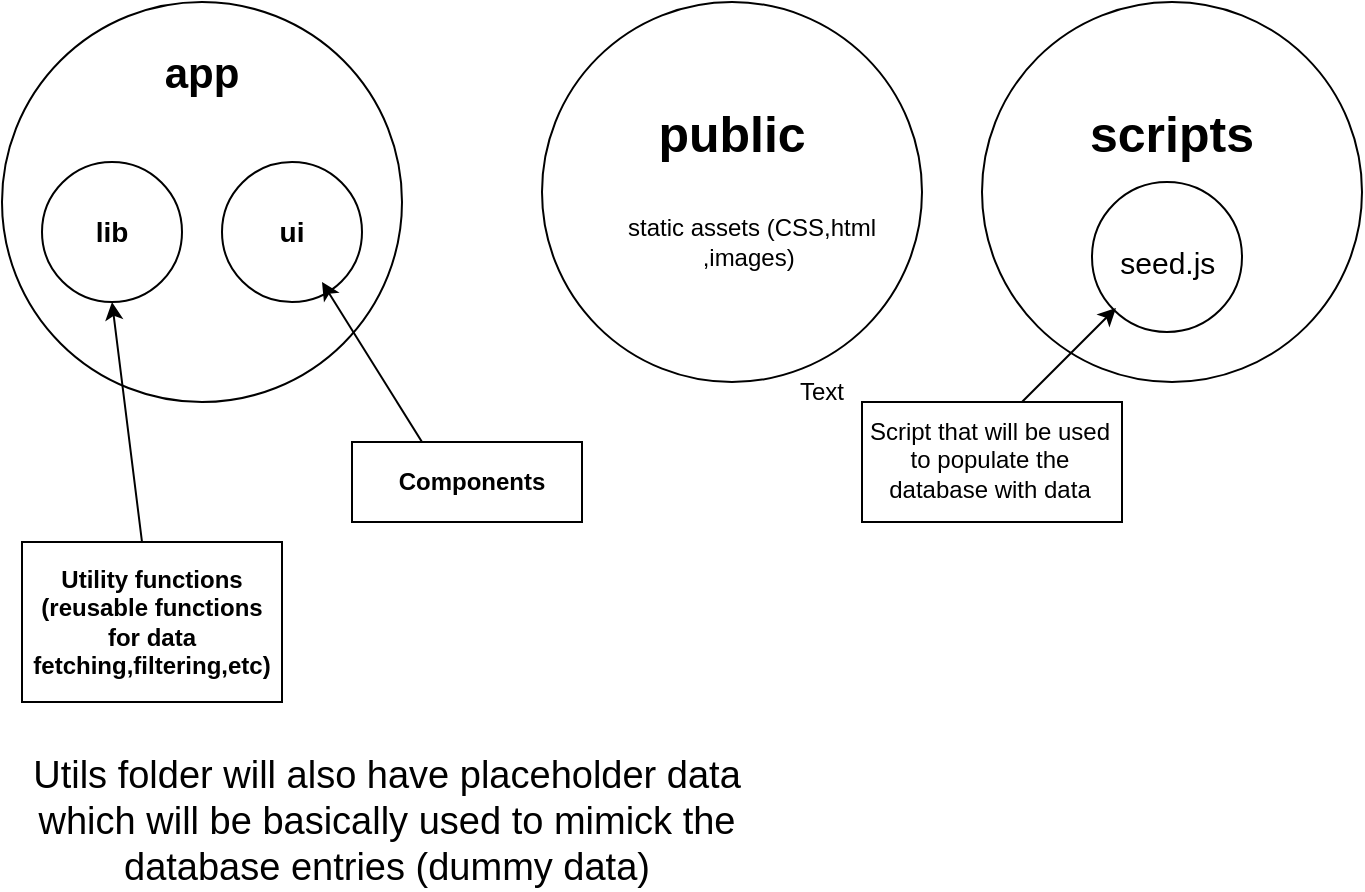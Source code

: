<mxfile version="22.1.17" type="github">
  <diagram name="Page-1" id="X2grL4AvARW4OYlTHDZM">
    <mxGraphModel dx="1009" dy="542" grid="1" gridSize="10" guides="1" tooltips="1" connect="1" arrows="1" fold="1" page="1" pageScale="1" pageWidth="850" pageHeight="1100" math="0" shadow="0">
      <root>
        <mxCell id="0" />
        <mxCell id="1" parent="0" />
        <mxCell id="ByRnFCVuW1R6GcT_QFQW-7" value="" style="ellipse;whiteSpace=wrap;html=1;aspect=fixed;" vertex="1" parent="1">
          <mxGeometry x="140" y="80" width="200" height="200" as="geometry" />
        </mxCell>
        <mxCell id="ByRnFCVuW1R6GcT_QFQW-8" value="&lt;b&gt;&lt;font style=&quot;font-size: 21px;&quot;&gt;app&lt;/font&gt;&lt;/b&gt;" style="text;html=1;strokeColor=none;fillColor=none;align=center;verticalAlign=middle;whiteSpace=wrap;rounded=0;" vertex="1" parent="1">
          <mxGeometry x="210" y="100" width="60" height="30" as="geometry" />
        </mxCell>
        <mxCell id="ByRnFCVuW1R6GcT_QFQW-9" value="&lt;b&gt;&lt;font style=&quot;font-size: 14px;&quot;&gt;lib&lt;/font&gt;&lt;/b&gt;" style="ellipse;whiteSpace=wrap;html=1;" vertex="1" parent="1">
          <mxGeometry x="160" y="160" width="70" height="70" as="geometry" />
        </mxCell>
        <mxCell id="ByRnFCVuW1R6GcT_QFQW-10" value="&lt;b&gt;&lt;font style=&quot;font-size: 14px;&quot;&gt;ui&lt;/font&gt;&lt;/b&gt;" style="ellipse;whiteSpace=wrap;html=1;" vertex="1" parent="1">
          <mxGeometry x="250" y="160" width="70" height="70" as="geometry" />
        </mxCell>
        <mxCell id="ByRnFCVuW1R6GcT_QFQW-11" value="" style="endArrow=classic;html=1;rounded=0;entryX=0.5;entryY=1;entryDx=0;entryDy=0;" edge="1" parent="1" target="ByRnFCVuW1R6GcT_QFQW-9">
          <mxGeometry width="50" height="50" relative="1" as="geometry">
            <mxPoint x="210" y="350" as="sourcePoint" />
            <mxPoint x="580" y="250" as="targetPoint" />
          </mxGeometry>
        </mxCell>
        <mxCell id="ByRnFCVuW1R6GcT_QFQW-13" value="" style="rounded=0;whiteSpace=wrap;html=1;" vertex="1" parent="1">
          <mxGeometry x="150" y="350" width="130" height="80" as="geometry" />
        </mxCell>
        <mxCell id="ByRnFCVuW1R6GcT_QFQW-12" value="&lt;b&gt;Utility functions (reusable functions for data fetching,filtering,etc)&lt;/b&gt;" style="text;html=1;strokeColor=none;fillColor=none;align=center;verticalAlign=middle;whiteSpace=wrap;rounded=0;" vertex="1" parent="1">
          <mxGeometry x="150" y="360" width="130" height="60" as="geometry" />
        </mxCell>
        <mxCell id="ByRnFCVuW1R6GcT_QFQW-15" value="" style="endArrow=classic;html=1;rounded=0;entryX=0.5;entryY=1;entryDx=0;entryDy=0;" edge="1" parent="1">
          <mxGeometry width="50" height="50" relative="1" as="geometry">
            <mxPoint x="350" y="300" as="sourcePoint" />
            <mxPoint x="300" y="220" as="targetPoint" />
          </mxGeometry>
        </mxCell>
        <mxCell id="ByRnFCVuW1R6GcT_QFQW-17" value="" style="rounded=0;whiteSpace=wrap;html=1;" vertex="1" parent="1">
          <mxGeometry x="315" y="300" width="115" height="40" as="geometry" />
        </mxCell>
        <mxCell id="ByRnFCVuW1R6GcT_QFQW-16" value="&lt;b&gt;Components&lt;/b&gt;" style="text;html=1;strokeColor=none;fillColor=none;align=center;verticalAlign=middle;whiteSpace=wrap;rounded=0;" vertex="1" parent="1">
          <mxGeometry x="310" y="290" width="130" height="60" as="geometry" />
        </mxCell>
        <mxCell id="ByRnFCVuW1R6GcT_QFQW-18" value="" style="ellipse;whiteSpace=wrap;html=1;aspect=fixed;" vertex="1" parent="1">
          <mxGeometry x="410" y="80" width="190" height="190" as="geometry" />
        </mxCell>
        <mxCell id="ByRnFCVuW1R6GcT_QFQW-19" value="&lt;font style=&quot;font-size: 25px;&quot;&gt;&lt;b&gt;public&lt;/b&gt;&lt;/font&gt;" style="text;html=1;strokeColor=none;fillColor=none;align=center;verticalAlign=middle;whiteSpace=wrap;rounded=0;" vertex="1" parent="1">
          <mxGeometry x="460" y="120" width="90" height="50" as="geometry" />
        </mxCell>
        <mxCell id="ByRnFCVuW1R6GcT_QFQW-20" value="static assets (CSS,html ,images)&amp;nbsp;" style="text;html=1;strokeColor=none;fillColor=none;align=center;verticalAlign=middle;whiteSpace=wrap;rounded=0;" vertex="1" parent="1">
          <mxGeometry x="450" y="180" width="130" height="40" as="geometry" />
        </mxCell>
        <mxCell id="ByRnFCVuW1R6GcT_QFQW-21" value="" style="ellipse;whiteSpace=wrap;html=1;aspect=fixed;" vertex="1" parent="1">
          <mxGeometry x="630" y="80" width="190" height="190" as="geometry" />
        </mxCell>
        <mxCell id="ByRnFCVuW1R6GcT_QFQW-22" value="&lt;font style=&quot;font-size: 25px;&quot;&gt;&lt;b&gt;scripts&lt;/b&gt;&lt;/font&gt;" style="text;html=1;strokeColor=none;fillColor=none;align=center;verticalAlign=middle;whiteSpace=wrap;rounded=0;" vertex="1" parent="1">
          <mxGeometry x="680" y="120" width="90" height="50" as="geometry" />
        </mxCell>
        <mxCell id="ByRnFCVuW1R6GcT_QFQW-24" value="" style="ellipse;whiteSpace=wrap;html=1;" vertex="1" parent="1">
          <mxGeometry x="685" y="170" width="75" height="75" as="geometry" />
        </mxCell>
        <mxCell id="ByRnFCVuW1R6GcT_QFQW-23" value="&lt;font style=&quot;font-size: 15px;&quot;&gt;seed.js&amp;nbsp;&lt;/font&gt;" style="text;html=1;strokeColor=none;fillColor=none;align=center;verticalAlign=middle;whiteSpace=wrap;rounded=0;" vertex="1" parent="1">
          <mxGeometry x="660" y="190" width="130" height="40" as="geometry" />
        </mxCell>
        <mxCell id="ByRnFCVuW1R6GcT_QFQW-26" value="" style="endArrow=classic;html=1;rounded=0;" edge="1" parent="1">
          <mxGeometry width="50" height="50" relative="1" as="geometry">
            <mxPoint x="647" y="283" as="sourcePoint" />
            <mxPoint x="697" y="233" as="targetPoint" />
          </mxGeometry>
        </mxCell>
        <mxCell id="ByRnFCVuW1R6GcT_QFQW-28" value="" style="rounded=0;whiteSpace=wrap;html=1;" vertex="1" parent="1">
          <mxGeometry x="570" y="280" width="130" height="60" as="geometry" />
        </mxCell>
        <mxCell id="ByRnFCVuW1R6GcT_QFQW-27" value="Script that will be used to populate the database with data" style="text;html=1;strokeColor=none;fillColor=none;align=center;verticalAlign=middle;whiteSpace=wrap;rounded=0;" vertex="1" parent="1">
          <mxGeometry x="569" y="264" width="130" height="90" as="geometry" />
        </mxCell>
        <mxCell id="ByRnFCVuW1R6GcT_QFQW-29" value="Text" style="text;html=1;strokeColor=none;fillColor=none;align=center;verticalAlign=middle;whiteSpace=wrap;rounded=0;" vertex="1" parent="1">
          <mxGeometry x="520" y="260" width="60" height="30" as="geometry" />
        </mxCell>
        <mxCell id="ByRnFCVuW1R6GcT_QFQW-30" value="&lt;font style=&quot;font-size: 19px;&quot;&gt;Utils folder will also have placeholder data which will be basically used to mimick the database entries (dummy data)&lt;/font&gt;" style="text;html=1;strokeColor=none;fillColor=none;align=center;verticalAlign=middle;whiteSpace=wrap;rounded=0;" vertex="1" parent="1">
          <mxGeometry x="145" y="460" width="375" height="60" as="geometry" />
        </mxCell>
      </root>
    </mxGraphModel>
  </diagram>
</mxfile>
